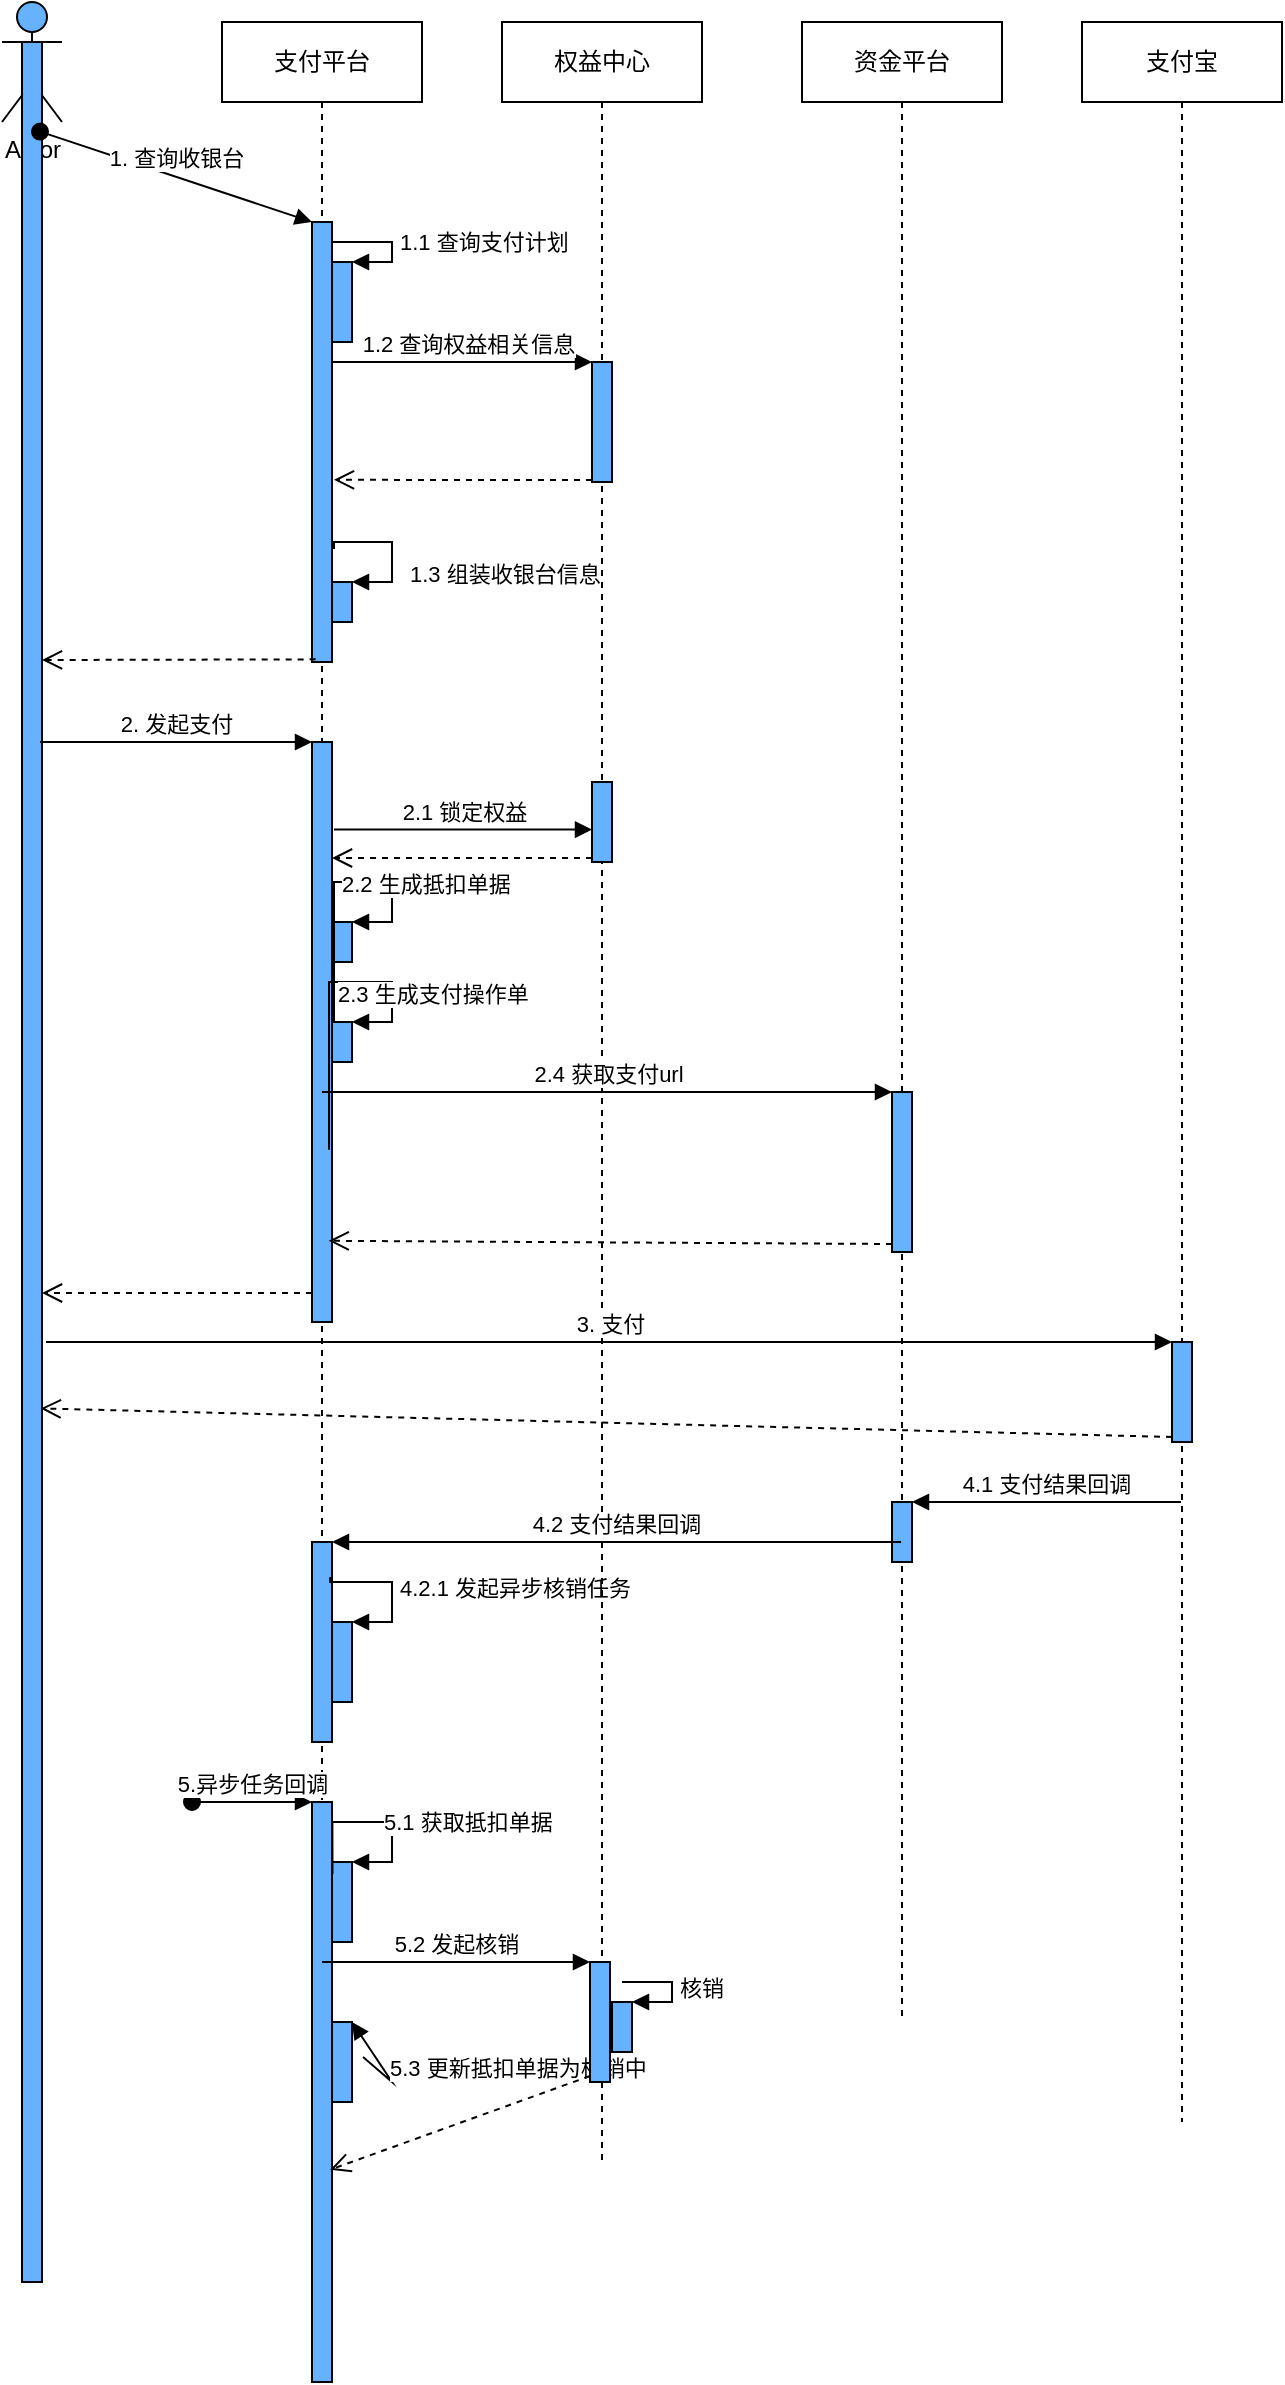 <mxfile version="13.8.8" type="github">
  <diagram id="4wkkzLJX-cIoaBh_BXlj" name="Page-1">
    <mxGraphModel dx="1313" dy="896" grid="1" gridSize="10" guides="1" tooltips="1" connect="1" arrows="1" fold="1" page="1" pageScale="1" pageWidth="827" pageHeight="1169" math="0" shadow="0">
      <root>
        <mxCell id="0" />
        <mxCell id="1" parent="0" />
        <mxCell id="ggJsO9BOW0Akd2SuO8Wl-12" value="Actor" style="shape=umlActor;verticalLabelPosition=bottom;verticalAlign=top;html=1;fillColor=#66B2FF;" vertex="1" parent="1">
          <mxGeometry x="90" y="40" width="30" height="60" as="geometry" />
        </mxCell>
        <mxCell id="ggJsO9BOW0Akd2SuO8Wl-13" value="" style="html=1;points=[];perimeter=orthogonalPerimeter;fillColor=#66B2FF;" vertex="1" parent="1">
          <mxGeometry x="100" y="60" width="10" height="1120" as="geometry" />
        </mxCell>
        <mxCell id="ggJsO9BOW0Akd2SuO8Wl-15" value="支付平台" style="shape=umlLifeline;perimeter=lifelinePerimeter;whiteSpace=wrap;html=1;container=1;collapsible=0;recursiveResize=0;outlineConnect=0;" vertex="1" parent="1">
          <mxGeometry x="200" y="50" width="100" height="1180" as="geometry" />
        </mxCell>
        <mxCell id="ggJsO9BOW0Akd2SuO8Wl-19" value="" style="html=1;points=[];perimeter=orthogonalPerimeter;fillColor=#66B2FF;" vertex="1" parent="ggJsO9BOW0Akd2SuO8Wl-15">
          <mxGeometry x="45" y="100" width="10" height="220" as="geometry" />
        </mxCell>
        <mxCell id="ggJsO9BOW0Akd2SuO8Wl-21" value="" style="html=1;points=[];perimeter=orthogonalPerimeter;fillColor=#66B2FF;" vertex="1" parent="ggJsO9BOW0Akd2SuO8Wl-15">
          <mxGeometry x="55" y="120" width="10" height="40" as="geometry" />
        </mxCell>
        <mxCell id="ggJsO9BOW0Akd2SuO8Wl-22" value="1.1 查询支付计划" style="edgeStyle=orthogonalEdgeStyle;html=1;align=left;spacingLeft=2;endArrow=block;rounded=0;entryX=1;entryY=0;" edge="1" target="ggJsO9BOW0Akd2SuO8Wl-21" parent="ggJsO9BOW0Akd2SuO8Wl-15" source="ggJsO9BOW0Akd2SuO8Wl-19">
          <mxGeometry relative="1" as="geometry">
            <mxPoint x="60" y="120" as="sourcePoint" />
            <Array as="points">
              <mxPoint x="85" y="110" />
              <mxPoint x="85" y="120" />
            </Array>
          </mxGeometry>
        </mxCell>
        <mxCell id="ggJsO9BOW0Akd2SuO8Wl-33" value="" style="html=1;points=[];perimeter=orthogonalPerimeter;fillColor=#66B2FF;" vertex="1" parent="ggJsO9BOW0Akd2SuO8Wl-15">
          <mxGeometry x="55" y="280" width="10" height="20" as="geometry" />
        </mxCell>
        <mxCell id="ggJsO9BOW0Akd2SuO8Wl-34" value="1.3 组装收银台信息" style="edgeStyle=orthogonalEdgeStyle;html=1;align=left;spacingLeft=2;endArrow=block;rounded=0;entryX=1;entryY=0;exitX=1;exitY=0.679;exitDx=0;exitDy=0;exitPerimeter=0;" edge="1" target="ggJsO9BOW0Akd2SuO8Wl-33" parent="ggJsO9BOW0Akd2SuO8Wl-15" source="ggJsO9BOW0Akd2SuO8Wl-19">
          <mxGeometry x="0.449" y="5" relative="1" as="geometry">
            <mxPoint x="60" y="260" as="sourcePoint" />
            <Array as="points">
              <mxPoint x="56" y="263" />
              <mxPoint x="56" y="260" />
              <mxPoint x="85" y="260" />
              <mxPoint x="85" y="280" />
            </Array>
            <mxPoint as="offset" />
          </mxGeometry>
        </mxCell>
        <mxCell id="ggJsO9BOW0Akd2SuO8Wl-36" value="" style="html=1;points=[];perimeter=orthogonalPerimeter;fillColor=#66B2FF;" vertex="1" parent="ggJsO9BOW0Akd2SuO8Wl-15">
          <mxGeometry x="45" y="360" width="10" height="290" as="geometry" />
        </mxCell>
        <mxCell id="ggJsO9BOW0Akd2SuO8Wl-42" value="" style="html=1;points=[];perimeter=orthogonalPerimeter;fillColor=#66B2FF;" vertex="1" parent="ggJsO9BOW0Akd2SuO8Wl-15">
          <mxGeometry x="55" y="450" width="10" height="20" as="geometry" />
        </mxCell>
        <mxCell id="ggJsO9BOW0Akd2SuO8Wl-43" value="2.2 生成抵扣单据" style="edgeStyle=orthogonalEdgeStyle;html=1;align=left;spacingLeft=2;endArrow=block;rounded=0;entryX=1;entryY=0;exitX=1.1;exitY=0.485;exitDx=0;exitDy=0;exitPerimeter=0;" edge="1" target="ggJsO9BOW0Akd2SuO8Wl-42" parent="ggJsO9BOW0Akd2SuO8Wl-15" source="ggJsO9BOW0Akd2SuO8Wl-36">
          <mxGeometry relative="1" as="geometry">
            <mxPoint x="60" y="430" as="sourcePoint" />
            <Array as="points">
              <mxPoint x="56" y="430" />
              <mxPoint x="85" y="430" />
              <mxPoint x="85" y="450" />
            </Array>
          </mxGeometry>
        </mxCell>
        <mxCell id="ggJsO9BOW0Akd2SuO8Wl-49" value="" style="html=1;points=[];perimeter=orthogonalPerimeter;fillColor=#66B2FF;" vertex="1" parent="ggJsO9BOW0Akd2SuO8Wl-15">
          <mxGeometry x="55" y="500" width="10" height="20" as="geometry" />
        </mxCell>
        <mxCell id="ggJsO9BOW0Akd2SuO8Wl-50" value="2.3 生成支付操作单" style="edgeStyle=orthogonalEdgeStyle;html=1;align=left;spacingLeft=2;endArrow=block;rounded=0;entryX=1;entryY=0;exitX=0.85;exitY=0.703;exitDx=0;exitDy=0;exitPerimeter=0;" edge="1" target="ggJsO9BOW0Akd2SuO8Wl-49" parent="ggJsO9BOW0Akd2SuO8Wl-15" source="ggJsO9BOW0Akd2SuO8Wl-36">
          <mxGeometry relative="1" as="geometry">
            <mxPoint x="60" y="480" as="sourcePoint" />
            <Array as="points">
              <mxPoint x="85" y="480" />
              <mxPoint x="85" y="500" />
            </Array>
          </mxGeometry>
        </mxCell>
        <mxCell id="ggJsO9BOW0Akd2SuO8Wl-66" value="" style="html=1;points=[];perimeter=orthogonalPerimeter;fillColor=#66B2FF;" vertex="1" parent="ggJsO9BOW0Akd2SuO8Wl-15">
          <mxGeometry x="45" y="760" width="10" height="100" as="geometry" />
        </mxCell>
        <mxCell id="ggJsO9BOW0Akd2SuO8Wl-69" value="" style="html=1;points=[];perimeter=orthogonalPerimeter;fillColor=#66B2FF;" vertex="1" parent="ggJsO9BOW0Akd2SuO8Wl-15">
          <mxGeometry x="55" y="800" width="10" height="40" as="geometry" />
        </mxCell>
        <mxCell id="ggJsO9BOW0Akd2SuO8Wl-70" value="4.2.1 发起异步核销任务" style="edgeStyle=orthogonalEdgeStyle;html=1;align=left;spacingLeft=2;endArrow=block;rounded=0;entryX=1;entryY=0;exitX=0.906;exitY=0.175;exitDx=0;exitDy=0;exitPerimeter=0;" edge="1" target="ggJsO9BOW0Akd2SuO8Wl-69" parent="ggJsO9BOW0Akd2SuO8Wl-15" source="ggJsO9BOW0Akd2SuO8Wl-66">
          <mxGeometry relative="1" as="geometry">
            <mxPoint x="60" y="780" as="sourcePoint" />
            <Array as="points">
              <mxPoint x="54" y="780" />
              <mxPoint x="85" y="780" />
              <mxPoint x="85" y="800" />
            </Array>
          </mxGeometry>
        </mxCell>
        <mxCell id="ggJsO9BOW0Akd2SuO8Wl-74" value="" style="html=1;points=[];perimeter=orthogonalPerimeter;fillColor=#66B2FF;" vertex="1" parent="ggJsO9BOW0Akd2SuO8Wl-15">
          <mxGeometry x="45" y="890" width="10" height="290" as="geometry" />
        </mxCell>
        <mxCell id="ggJsO9BOW0Akd2SuO8Wl-75" value="5.异步任务回调" style="html=1;verticalAlign=bottom;startArrow=oval;endArrow=block;startSize=8;" edge="1" target="ggJsO9BOW0Akd2SuO8Wl-74" parent="ggJsO9BOW0Akd2SuO8Wl-15">
          <mxGeometry relative="1" as="geometry">
            <mxPoint x="-15" y="890" as="sourcePoint" />
          </mxGeometry>
        </mxCell>
        <mxCell id="ggJsO9BOW0Akd2SuO8Wl-76" value="" style="html=1;points=[];perimeter=orthogonalPerimeter;fillColor=#66B2FF;" vertex="1" parent="ggJsO9BOW0Akd2SuO8Wl-15">
          <mxGeometry x="55" y="920" width="10" height="40" as="geometry" />
        </mxCell>
        <mxCell id="ggJsO9BOW0Akd2SuO8Wl-77" value="5.1 获取抵扣单据" style="edgeStyle=orthogonalEdgeStyle;html=1;align=left;spacingLeft=2;endArrow=block;rounded=0;entryX=1;entryY=0;exitX=1.024;exitY=0.124;exitDx=0;exitDy=0;exitPerimeter=0;" edge="1" target="ggJsO9BOW0Akd2SuO8Wl-76" parent="ggJsO9BOW0Akd2SuO8Wl-15" source="ggJsO9BOW0Akd2SuO8Wl-74">
          <mxGeometry relative="1" as="geometry">
            <mxPoint x="60" y="900" as="sourcePoint" />
            <Array as="points">
              <mxPoint x="85" y="900" />
              <mxPoint x="85" y="920" />
            </Array>
          </mxGeometry>
        </mxCell>
        <mxCell id="ggJsO9BOW0Akd2SuO8Wl-84" value="" style="html=1;points=[];perimeter=orthogonalPerimeter;fillColor=#66B2FF;" vertex="1" parent="ggJsO9BOW0Akd2SuO8Wl-15">
          <mxGeometry x="55" y="1000" width="10" height="40" as="geometry" />
        </mxCell>
        <mxCell id="ggJsO9BOW0Akd2SuO8Wl-85" value="5.3 更新抵扣单据为核销中" style="edgeStyle=orthogonalEdgeStyle;html=1;align=left;spacingLeft=2;endArrow=block;rounded=0;entryX=1;entryY=0;exitX=1.553;exitY=0.438;exitDx=0;exitDy=0;exitPerimeter=0;" edge="1" target="ggJsO9BOW0Akd2SuO8Wl-84" parent="ggJsO9BOW0Akd2SuO8Wl-15" source="ggJsO9BOW0Akd2SuO8Wl-84">
          <mxGeometry relative="1" as="geometry">
            <mxPoint x="60" y="1030" as="sourcePoint" />
            <Array as="points">
              <mxPoint x="85" y="1030" />
            </Array>
          </mxGeometry>
        </mxCell>
        <mxCell id="ggJsO9BOW0Akd2SuO8Wl-16" value="权益中心" style="shape=umlLifeline;perimeter=lifelinePerimeter;whiteSpace=wrap;html=1;container=1;collapsible=0;recursiveResize=0;outlineConnect=0;" vertex="1" parent="1">
          <mxGeometry x="340" y="50" width="100" height="1070" as="geometry" />
        </mxCell>
        <mxCell id="ggJsO9BOW0Akd2SuO8Wl-23" value="" style="html=1;points=[];perimeter=orthogonalPerimeter;fillColor=#66B2FF;" vertex="1" parent="ggJsO9BOW0Akd2SuO8Wl-16">
          <mxGeometry x="45" y="170" width="10" height="60" as="geometry" />
        </mxCell>
        <mxCell id="ggJsO9BOW0Akd2SuO8Wl-39" value="" style="html=1;points=[];perimeter=orthogonalPerimeter;fillColor=#66B2FF;" vertex="1" parent="ggJsO9BOW0Akd2SuO8Wl-16">
          <mxGeometry x="45" y="380" width="10" height="40" as="geometry" />
        </mxCell>
        <mxCell id="ggJsO9BOW0Akd2SuO8Wl-78" value="" style="html=1;points=[];perimeter=orthogonalPerimeter;fillColor=#66B2FF;" vertex="1" parent="ggJsO9BOW0Akd2SuO8Wl-16">
          <mxGeometry x="44" y="970" width="10" height="60" as="geometry" />
        </mxCell>
        <mxCell id="ggJsO9BOW0Akd2SuO8Wl-81" value="" style="html=1;points=[];perimeter=orthogonalPerimeter;fillColor=#66B2FF;" vertex="1" parent="ggJsO9BOW0Akd2SuO8Wl-16">
          <mxGeometry x="55" y="990" width="10" height="25" as="geometry" />
        </mxCell>
        <mxCell id="ggJsO9BOW0Akd2SuO8Wl-82" value="核销" style="edgeStyle=orthogonalEdgeStyle;html=1;align=left;spacingLeft=2;endArrow=block;rounded=0;entryX=1;entryY=0;" edge="1" target="ggJsO9BOW0Akd2SuO8Wl-81" parent="ggJsO9BOW0Akd2SuO8Wl-16">
          <mxGeometry relative="1" as="geometry">
            <mxPoint x="60" y="980" as="sourcePoint" />
            <Array as="points">
              <mxPoint x="85" y="980" />
              <mxPoint x="85" y="990" />
            </Array>
          </mxGeometry>
        </mxCell>
        <mxCell id="ggJsO9BOW0Akd2SuO8Wl-17" value="资金平台" style="shape=umlLifeline;perimeter=lifelinePerimeter;whiteSpace=wrap;html=1;container=1;collapsible=0;recursiveResize=0;outlineConnect=0;" vertex="1" parent="1">
          <mxGeometry x="490" y="50" width="100" height="1000" as="geometry" />
        </mxCell>
        <mxCell id="ggJsO9BOW0Akd2SuO8Wl-51" value="" style="html=1;points=[];perimeter=orthogonalPerimeter;fillColor=#66B2FF;" vertex="1" parent="ggJsO9BOW0Akd2SuO8Wl-17">
          <mxGeometry x="45" y="535" width="10" height="80" as="geometry" />
        </mxCell>
        <mxCell id="ggJsO9BOW0Akd2SuO8Wl-59" value="" style="html=1;points=[];perimeter=orthogonalPerimeter;fillColor=#66B2FF;" vertex="1" parent="ggJsO9BOW0Akd2SuO8Wl-17">
          <mxGeometry x="45" y="740" width="10" height="30" as="geometry" />
        </mxCell>
        <mxCell id="ggJsO9BOW0Akd2SuO8Wl-18" value="支付宝" style="shape=umlLifeline;perimeter=lifelinePerimeter;whiteSpace=wrap;html=1;container=1;collapsible=0;recursiveResize=0;outlineConnect=0;" vertex="1" parent="1">
          <mxGeometry x="630" y="50" width="100" height="1050" as="geometry" />
        </mxCell>
        <mxCell id="ggJsO9BOW0Akd2SuO8Wl-56" value="" style="html=1;points=[];perimeter=orthogonalPerimeter;fillColor=#66B2FF;" vertex="1" parent="ggJsO9BOW0Akd2SuO8Wl-18">
          <mxGeometry x="45" y="660" width="10" height="50" as="geometry" />
        </mxCell>
        <mxCell id="ggJsO9BOW0Akd2SuO8Wl-20" value="1. 查询收银台" style="html=1;verticalAlign=bottom;startArrow=oval;endArrow=block;startSize=8;exitX=0.9;exitY=0.04;exitDx=0;exitDy=0;exitPerimeter=0;" edge="1" target="ggJsO9BOW0Akd2SuO8Wl-19" parent="1" source="ggJsO9BOW0Akd2SuO8Wl-13">
          <mxGeometry relative="1" as="geometry">
            <mxPoint x="190" y="150" as="sourcePoint" />
          </mxGeometry>
        </mxCell>
        <mxCell id="ggJsO9BOW0Akd2SuO8Wl-24" value="1.2 查询权益相关信息" style="html=1;verticalAlign=bottom;endArrow=block;entryX=0;entryY=0;" edge="1" target="ggJsO9BOW0Akd2SuO8Wl-23" parent="1" source="ggJsO9BOW0Akd2SuO8Wl-19">
          <mxGeometry x="0.041" relative="1" as="geometry">
            <mxPoint x="260" y="220" as="sourcePoint" />
            <mxPoint as="offset" />
          </mxGeometry>
        </mxCell>
        <mxCell id="ggJsO9BOW0Akd2SuO8Wl-25" value="" style="html=1;verticalAlign=bottom;endArrow=open;dashed=1;endSize=8;exitX=0;exitY=0.95;entryX=1.1;entryY=0.586;entryDx=0;entryDy=0;entryPerimeter=0;" edge="1" parent="1" target="ggJsO9BOW0Akd2SuO8Wl-19">
          <mxGeometry relative="1" as="geometry">
            <mxPoint x="260" y="279" as="targetPoint" />
            <mxPoint x="385" y="279" as="sourcePoint" />
          </mxGeometry>
        </mxCell>
        <mxCell id="ggJsO9BOW0Akd2SuO8Wl-35" value="" style="html=1;verticalAlign=bottom;endArrow=open;dashed=1;endSize=8;exitX=0.183;exitY=0.994;exitDx=0;exitDy=0;exitPerimeter=0;" edge="1" parent="1" source="ggJsO9BOW0Akd2SuO8Wl-19">
          <mxGeometry relative="1" as="geometry">
            <mxPoint x="240" y="370" as="sourcePoint" />
            <mxPoint x="110" y="369" as="targetPoint" />
          </mxGeometry>
        </mxCell>
        <mxCell id="ggJsO9BOW0Akd2SuO8Wl-37" value="2. 发起支付" style="html=1;verticalAlign=bottom;endArrow=block;entryX=0;entryY=0;" edge="1" target="ggJsO9BOW0Akd2SuO8Wl-36" parent="1">
          <mxGeometry relative="1" as="geometry">
            <mxPoint x="109" y="410" as="sourcePoint" />
          </mxGeometry>
        </mxCell>
        <mxCell id="ggJsO9BOW0Akd2SuO8Wl-38" value="" style="html=1;verticalAlign=bottom;endArrow=open;dashed=1;endSize=8;exitX=0;exitY=0.95;" edge="1" source="ggJsO9BOW0Akd2SuO8Wl-36" parent="1" target="ggJsO9BOW0Akd2SuO8Wl-13">
          <mxGeometry relative="1" as="geometry">
            <mxPoint x="114" y="520" as="targetPoint" />
          </mxGeometry>
        </mxCell>
        <mxCell id="ggJsO9BOW0Akd2SuO8Wl-40" value="2.1 锁定权益" style="html=1;verticalAlign=bottom;endArrow=block;exitX=1.1;exitY=0.151;exitDx=0;exitDy=0;exitPerimeter=0;" edge="1" target="ggJsO9BOW0Akd2SuO8Wl-39" parent="1" source="ggJsO9BOW0Akd2SuO8Wl-36">
          <mxGeometry relative="1" as="geometry">
            <mxPoint x="260" y="430" as="sourcePoint" />
          </mxGeometry>
        </mxCell>
        <mxCell id="ggJsO9BOW0Akd2SuO8Wl-41" value="" style="html=1;verticalAlign=bottom;endArrow=open;dashed=1;endSize=8;exitX=0;exitY=0.95;" edge="1" source="ggJsO9BOW0Akd2SuO8Wl-39" parent="1" target="ggJsO9BOW0Akd2SuO8Wl-36">
          <mxGeometry relative="1" as="geometry">
            <mxPoint x="315" y="486" as="targetPoint" />
          </mxGeometry>
        </mxCell>
        <mxCell id="ggJsO9BOW0Akd2SuO8Wl-52" value="2.4 获取支付url" style="html=1;verticalAlign=bottom;endArrow=block;entryX=0;entryY=0;" edge="1" target="ggJsO9BOW0Akd2SuO8Wl-51" parent="1" source="ggJsO9BOW0Akd2SuO8Wl-15">
          <mxGeometry relative="1" as="geometry">
            <mxPoint x="465" y="585" as="sourcePoint" />
          </mxGeometry>
        </mxCell>
        <mxCell id="ggJsO9BOW0Akd2SuO8Wl-53" value="" style="html=1;verticalAlign=bottom;endArrow=open;dashed=1;endSize=8;exitX=0;exitY=0.95;entryX=0.835;entryY=0.86;entryDx=0;entryDy=0;entryPerimeter=0;" edge="1" source="ggJsO9BOW0Akd2SuO8Wl-51" parent="1" target="ggJsO9BOW0Akd2SuO8Wl-36">
          <mxGeometry relative="1" as="geometry">
            <mxPoint x="260" y="661" as="targetPoint" />
          </mxGeometry>
        </mxCell>
        <mxCell id="ggJsO9BOW0Akd2SuO8Wl-57" value="3. 支付" style="html=1;verticalAlign=bottom;endArrow=block;entryX=0;entryY=0;" edge="1" target="ggJsO9BOW0Akd2SuO8Wl-56" parent="1">
          <mxGeometry relative="1" as="geometry">
            <mxPoint x="112" y="710" as="sourcePoint" />
          </mxGeometry>
        </mxCell>
        <mxCell id="ggJsO9BOW0Akd2SuO8Wl-58" value="" style="html=1;verticalAlign=bottom;endArrow=open;dashed=1;endSize=8;exitX=0;exitY=0.95;entryX=0.935;entryY=0.61;entryDx=0;entryDy=0;entryPerimeter=0;" edge="1" source="ggJsO9BOW0Akd2SuO8Wl-56" parent="1" target="ggJsO9BOW0Akd2SuO8Wl-13">
          <mxGeometry relative="1" as="geometry">
            <mxPoint x="605" y="786" as="targetPoint" />
          </mxGeometry>
        </mxCell>
        <mxCell id="ggJsO9BOW0Akd2SuO8Wl-60" value="4.1 支付结果回调" style="html=1;verticalAlign=bottom;endArrow=block;entryX=1;entryY=0;" edge="1" target="ggJsO9BOW0Akd2SuO8Wl-59" parent="1" source="ggJsO9BOW0Akd2SuO8Wl-18">
          <mxGeometry relative="1" as="geometry">
            <mxPoint x="615" y="800" as="sourcePoint" />
          </mxGeometry>
        </mxCell>
        <mxCell id="ggJsO9BOW0Akd2SuO8Wl-67" value="4.2 支付结果回调" style="html=1;verticalAlign=bottom;endArrow=block;entryX=1;entryY=0;" edge="1" target="ggJsO9BOW0Akd2SuO8Wl-66" parent="1" source="ggJsO9BOW0Akd2SuO8Wl-17">
          <mxGeometry relative="1" as="geometry">
            <mxPoint x="315" y="810" as="sourcePoint" />
          </mxGeometry>
        </mxCell>
        <mxCell id="ggJsO9BOW0Akd2SuO8Wl-79" value="5.2 发起核销" style="html=1;verticalAlign=bottom;endArrow=block;entryX=0;entryY=0;" edge="1" target="ggJsO9BOW0Akd2SuO8Wl-78" parent="1" source="ggJsO9BOW0Akd2SuO8Wl-15">
          <mxGeometry relative="1" as="geometry">
            <mxPoint x="260" y="1020" as="sourcePoint" />
          </mxGeometry>
        </mxCell>
        <mxCell id="ggJsO9BOW0Akd2SuO8Wl-80" value="" style="html=1;verticalAlign=bottom;endArrow=open;dashed=1;endSize=8;exitX=0;exitY=0.95;entryX=0.906;entryY=0.634;entryDx=0;entryDy=0;entryPerimeter=0;" edge="1" source="ggJsO9BOW0Akd2SuO8Wl-78" parent="1" target="ggJsO9BOW0Akd2SuO8Wl-74">
          <mxGeometry relative="1" as="geometry">
            <mxPoint x="260" y="1077" as="targetPoint" />
          </mxGeometry>
        </mxCell>
      </root>
    </mxGraphModel>
  </diagram>
</mxfile>
